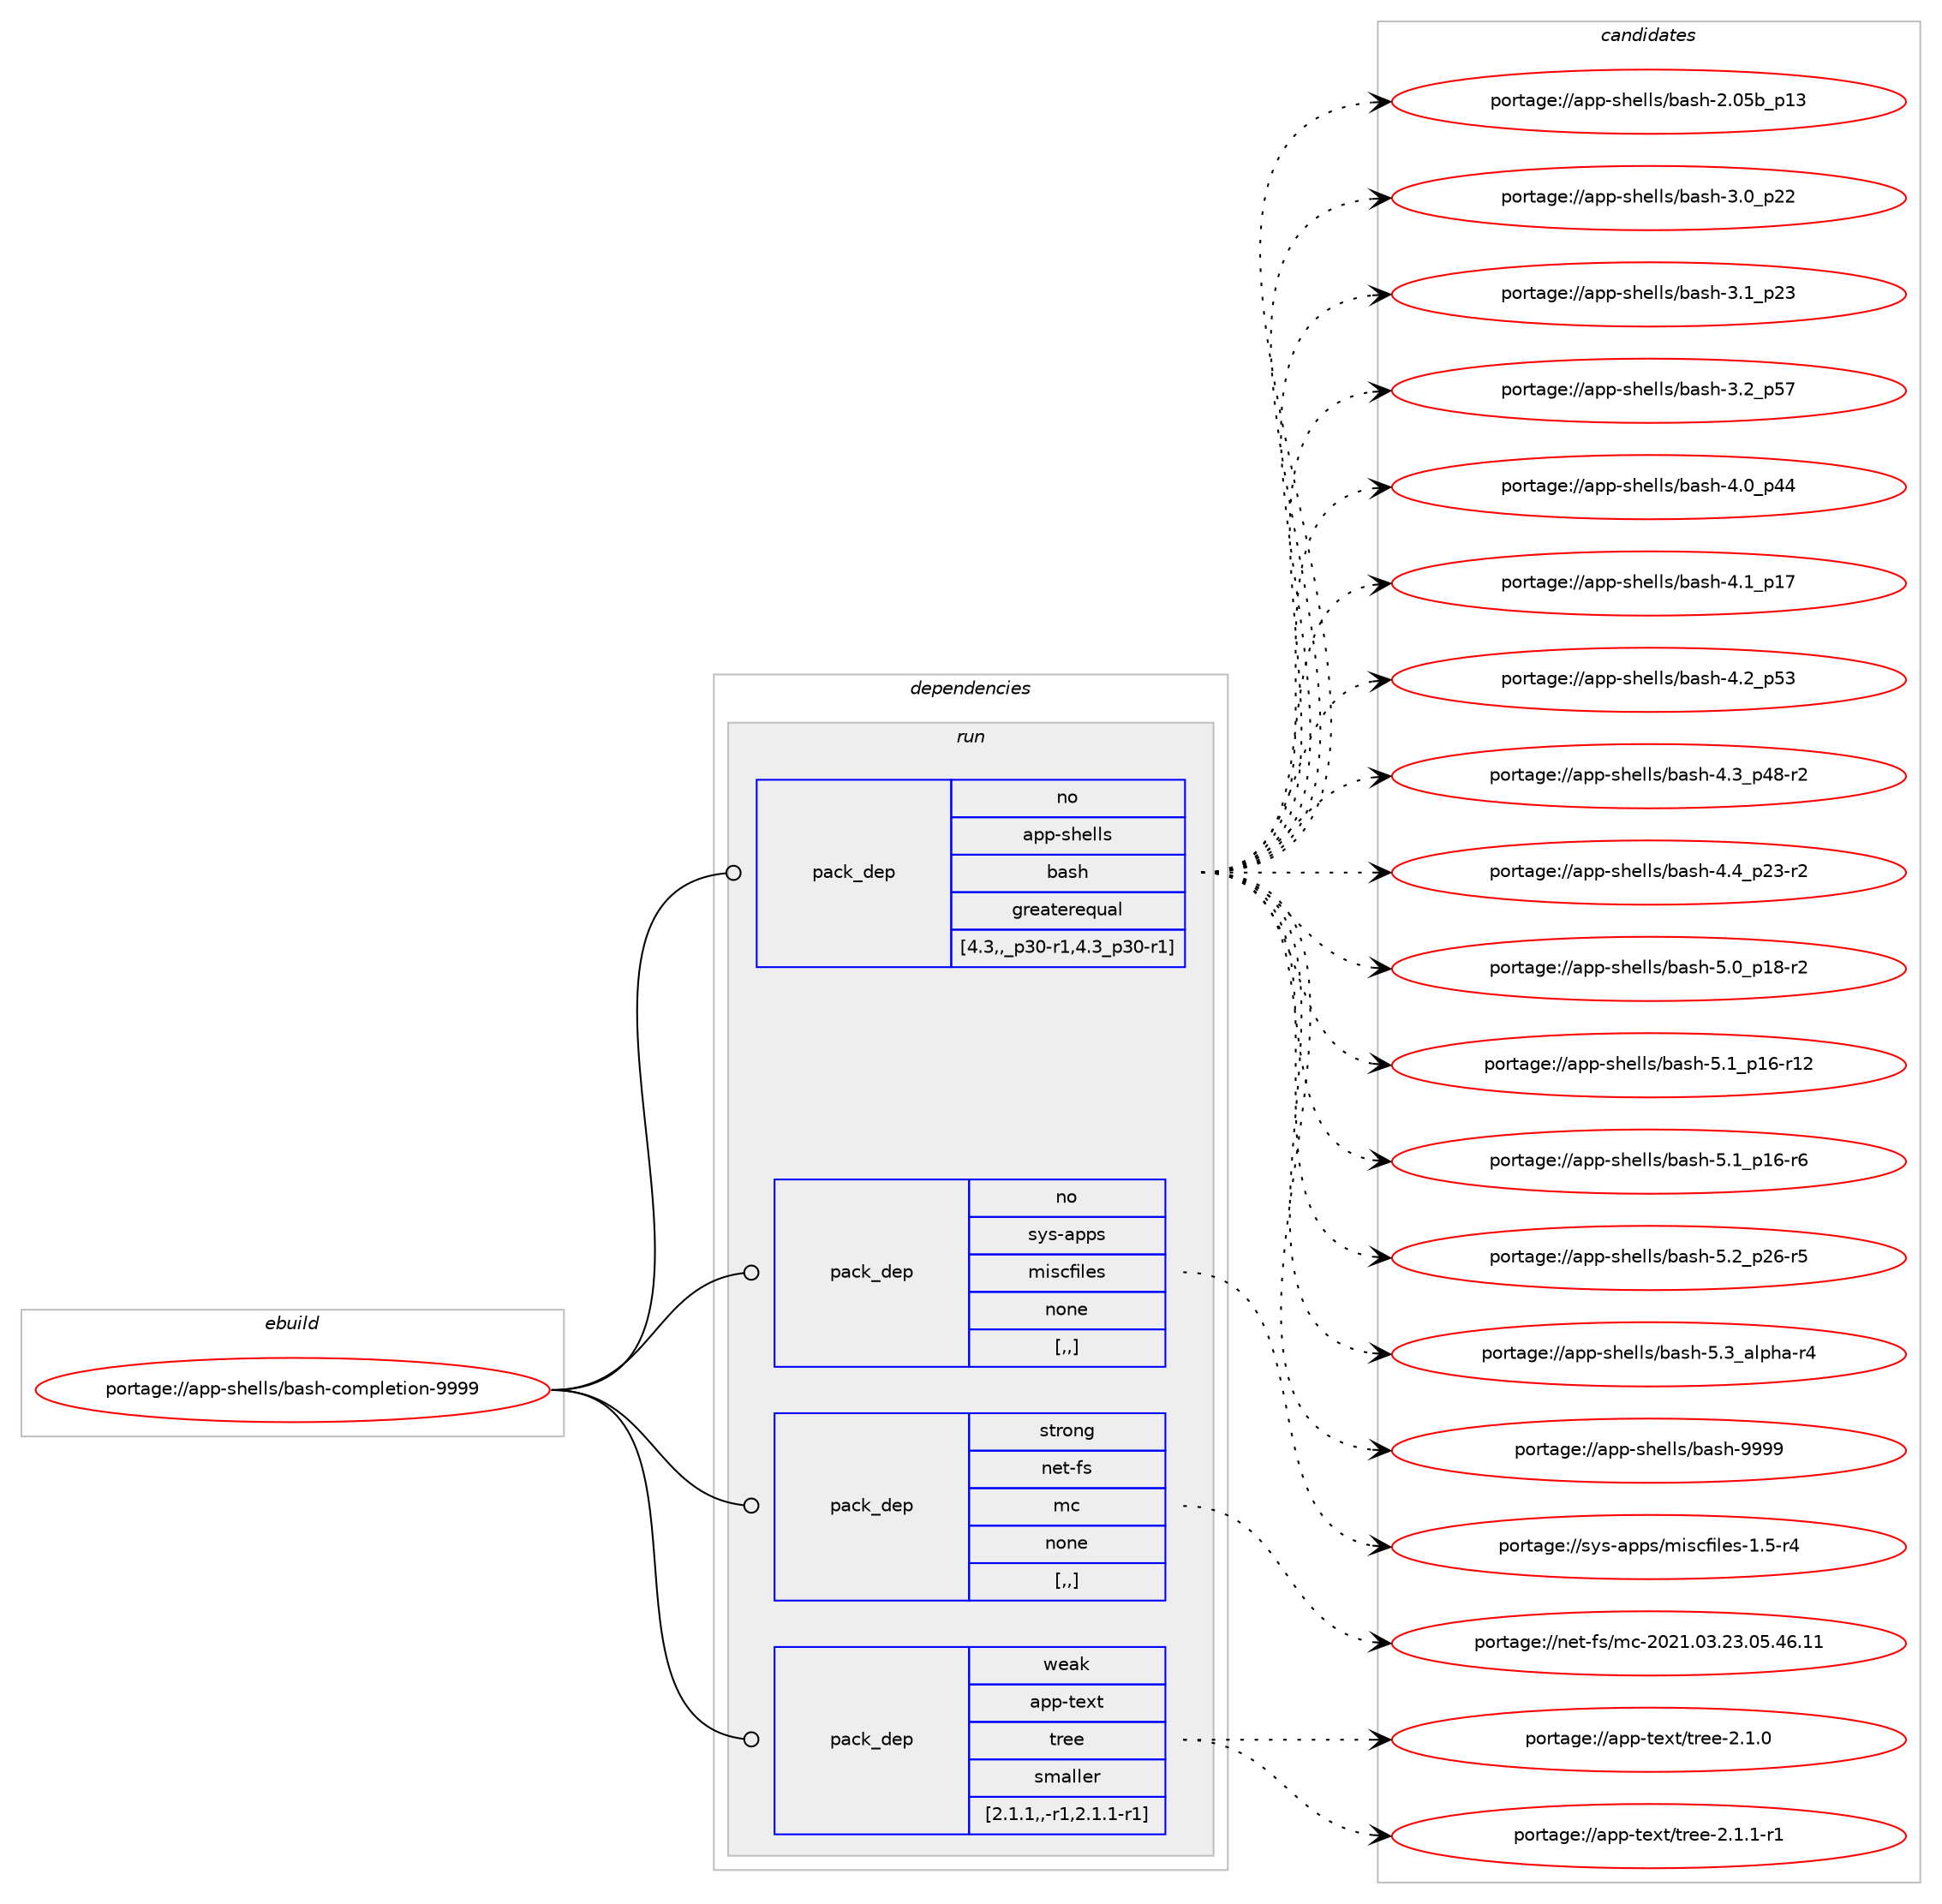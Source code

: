 digraph prolog {

# *************
# Graph options
# *************

newrank=true;
concentrate=true;
compound=true;
graph [rankdir=LR,fontname=Helvetica,fontsize=10,ranksep=1.5];#, ranksep=2.5, nodesep=0.2];
edge  [arrowhead=vee];
node  [fontname=Helvetica,fontsize=10];

# **********
# The ebuild
# **********

subgraph cluster_leftcol {
color=gray;
rank=same;
label=<<i>ebuild</i>>;
id [label="portage://app-shells/bash-completion-9999", color=red, width=4, href="../app-shells/bash-completion-9999.svg"];
}

# ****************
# The dependencies
# ****************

subgraph cluster_midcol {
color=gray;
label=<<i>dependencies</i>>;
subgraph cluster_compile {
fillcolor="#eeeeee";
style=filled;
label=<<i>compile</i>>;
}
subgraph cluster_compileandrun {
fillcolor="#eeeeee";
style=filled;
label=<<i>compile and run</i>>;
}
subgraph cluster_run {
fillcolor="#eeeeee";
style=filled;
label=<<i>run</i>>;
subgraph pack35927 {
dependency50384 [label=<<TABLE BORDER="0" CELLBORDER="1" CELLSPACING="0" CELLPADDING="4" WIDTH="220"><TR><TD ROWSPAN="6" CELLPADDING="30">pack_dep</TD></TR><TR><TD WIDTH="110">no</TD></TR><TR><TD>app-shells</TD></TR><TR><TD>bash</TD></TR><TR><TD>greaterequal</TD></TR><TR><TD>[4.3,,_p30-r1,4.3_p30-r1]</TD></TR></TABLE>>, shape=none, color=blue];
}
id:e -> dependency50384:w [weight=20,style="solid",arrowhead="odot"];
subgraph pack35928 {
dependency50385 [label=<<TABLE BORDER="0" CELLBORDER="1" CELLSPACING="0" CELLPADDING="4" WIDTH="220"><TR><TD ROWSPAN="6" CELLPADDING="30">pack_dep</TD></TR><TR><TD WIDTH="110">no</TD></TR><TR><TD>sys-apps</TD></TR><TR><TD>miscfiles</TD></TR><TR><TD>none</TD></TR><TR><TD>[,,]</TD></TR></TABLE>>, shape=none, color=blue];
}
id:e -> dependency50385:w [weight=20,style="solid",arrowhead="odot"];
subgraph pack35929 {
dependency50386 [label=<<TABLE BORDER="0" CELLBORDER="1" CELLSPACING="0" CELLPADDING="4" WIDTH="220"><TR><TD ROWSPAN="6" CELLPADDING="30">pack_dep</TD></TR><TR><TD WIDTH="110">strong</TD></TR><TR><TD>net-fs</TD></TR><TR><TD>mc</TD></TR><TR><TD>none</TD></TR><TR><TD>[,,]</TD></TR></TABLE>>, shape=none, color=blue];
}
id:e -> dependency50386:w [weight=20,style="solid",arrowhead="odot"];
subgraph pack35930 {
dependency50387 [label=<<TABLE BORDER="0" CELLBORDER="1" CELLSPACING="0" CELLPADDING="4" WIDTH="220"><TR><TD ROWSPAN="6" CELLPADDING="30">pack_dep</TD></TR><TR><TD WIDTH="110">weak</TD></TR><TR><TD>app-text</TD></TR><TR><TD>tree</TD></TR><TR><TD>smaller</TD></TR><TR><TD>[2.1.1,,-r1,2.1.1-r1]</TD></TR></TABLE>>, shape=none, color=blue];
}
id:e -> dependency50387:w [weight=20,style="solid",arrowhead="odot"];
}
}

# **************
# The candidates
# **************

subgraph cluster_choices {
rank=same;
color=gray;
label=<<i>candidates</i>>;

subgraph choice35927 {
color=black;
nodesep=1;
choice9711211245115104101108108115479897115104455046485398951124951 [label="portage://app-shells/bash-2.05b_p13", color=red, width=4,href="../app-shells/bash-2.05b_p13.svg"];
choice971121124511510410110810811547989711510445514648951125050 [label="portage://app-shells/bash-3.0_p22", color=red, width=4,href="../app-shells/bash-3.0_p22.svg"];
choice971121124511510410110810811547989711510445514649951125051 [label="portage://app-shells/bash-3.1_p23", color=red, width=4,href="../app-shells/bash-3.1_p23.svg"];
choice971121124511510410110810811547989711510445514650951125355 [label="portage://app-shells/bash-3.2_p57", color=red, width=4,href="../app-shells/bash-3.2_p57.svg"];
choice971121124511510410110810811547989711510445524648951125252 [label="portage://app-shells/bash-4.0_p44", color=red, width=4,href="../app-shells/bash-4.0_p44.svg"];
choice971121124511510410110810811547989711510445524649951124955 [label="portage://app-shells/bash-4.1_p17", color=red, width=4,href="../app-shells/bash-4.1_p17.svg"];
choice971121124511510410110810811547989711510445524650951125351 [label="portage://app-shells/bash-4.2_p53", color=red, width=4,href="../app-shells/bash-4.2_p53.svg"];
choice9711211245115104101108108115479897115104455246519511252564511450 [label="portage://app-shells/bash-4.3_p48-r2", color=red, width=4,href="../app-shells/bash-4.3_p48-r2.svg"];
choice9711211245115104101108108115479897115104455246529511250514511450 [label="portage://app-shells/bash-4.4_p23-r2", color=red, width=4,href="../app-shells/bash-4.4_p23-r2.svg"];
choice9711211245115104101108108115479897115104455346489511249564511450 [label="portage://app-shells/bash-5.0_p18-r2", color=red, width=4,href="../app-shells/bash-5.0_p18-r2.svg"];
choice971121124511510410110810811547989711510445534649951124954451144950 [label="portage://app-shells/bash-5.1_p16-r12", color=red, width=4,href="../app-shells/bash-5.1_p16-r12.svg"];
choice9711211245115104101108108115479897115104455346499511249544511454 [label="portage://app-shells/bash-5.1_p16-r6", color=red, width=4,href="../app-shells/bash-5.1_p16-r6.svg"];
choice9711211245115104101108108115479897115104455346509511250544511453 [label="portage://app-shells/bash-5.2_p26-r5", color=red, width=4,href="../app-shells/bash-5.2_p26-r5.svg"];
choice9711211245115104101108108115479897115104455346519597108112104974511452 [label="portage://app-shells/bash-5.3_alpha-r4", color=red, width=4,href="../app-shells/bash-5.3_alpha-r4.svg"];
choice97112112451151041011081081154798971151044557575757 [label="portage://app-shells/bash-9999", color=red, width=4,href="../app-shells/bash-9999.svg"];
dependency50384:e -> choice9711211245115104101108108115479897115104455046485398951124951:w [style=dotted,weight="100"];
dependency50384:e -> choice971121124511510410110810811547989711510445514648951125050:w [style=dotted,weight="100"];
dependency50384:e -> choice971121124511510410110810811547989711510445514649951125051:w [style=dotted,weight="100"];
dependency50384:e -> choice971121124511510410110810811547989711510445514650951125355:w [style=dotted,weight="100"];
dependency50384:e -> choice971121124511510410110810811547989711510445524648951125252:w [style=dotted,weight="100"];
dependency50384:e -> choice971121124511510410110810811547989711510445524649951124955:w [style=dotted,weight="100"];
dependency50384:e -> choice971121124511510410110810811547989711510445524650951125351:w [style=dotted,weight="100"];
dependency50384:e -> choice9711211245115104101108108115479897115104455246519511252564511450:w [style=dotted,weight="100"];
dependency50384:e -> choice9711211245115104101108108115479897115104455246529511250514511450:w [style=dotted,weight="100"];
dependency50384:e -> choice9711211245115104101108108115479897115104455346489511249564511450:w [style=dotted,weight="100"];
dependency50384:e -> choice971121124511510410110810811547989711510445534649951124954451144950:w [style=dotted,weight="100"];
dependency50384:e -> choice9711211245115104101108108115479897115104455346499511249544511454:w [style=dotted,weight="100"];
dependency50384:e -> choice9711211245115104101108108115479897115104455346509511250544511453:w [style=dotted,weight="100"];
dependency50384:e -> choice9711211245115104101108108115479897115104455346519597108112104974511452:w [style=dotted,weight="100"];
dependency50384:e -> choice97112112451151041011081081154798971151044557575757:w [style=dotted,weight="100"];
}
subgraph choice35928 {
color=black;
nodesep=1;
choice11512111545971121121154710910511599102105108101115454946534511452 [label="portage://sys-apps/miscfiles-1.5-r4", color=red, width=4,href="../sys-apps/miscfiles-1.5-r4.svg"];
dependency50385:e -> choice11512111545971121121154710910511599102105108101115454946534511452:w [style=dotted,weight="100"];
}
subgraph choice35929 {
color=black;
nodesep=1;
choice1101011164510211547109994550485049464851465051464853465254464949 [label="portage://net-fs/mc-2021.03.23.05.46.11", color=red, width=4,href="../net-fs/mc-2021.03.23.05.46.11.svg"];
dependency50386:e -> choice1101011164510211547109994550485049464851465051464853465254464949:w [style=dotted,weight="100"];
}
subgraph choice35930 {
color=black;
nodesep=1;
choice971121124511610112011647116114101101455046494648 [label="portage://app-text/tree-2.1.0", color=red, width=4,href="../app-text/tree-2.1.0.svg"];
choice9711211245116101120116471161141011014550464946494511449 [label="portage://app-text/tree-2.1.1-r1", color=red, width=4,href="../app-text/tree-2.1.1-r1.svg"];
dependency50387:e -> choice971121124511610112011647116114101101455046494648:w [style=dotted,weight="100"];
dependency50387:e -> choice9711211245116101120116471161141011014550464946494511449:w [style=dotted,weight="100"];
}
}

}
